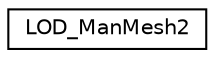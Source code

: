 digraph G
{
  edge [fontname="Helvetica",fontsize="10",labelfontname="Helvetica",labelfontsize="10"];
  node [fontname="Helvetica",fontsize="10",shape=record];
  rankdir=LR;
  Node1 [label="LOD_ManMesh2",height=0.2,width=0.4,color="black", fillcolor="white", style="filled",URL="$dd/dc2/classLOD__ManMesh2.html"];
}
